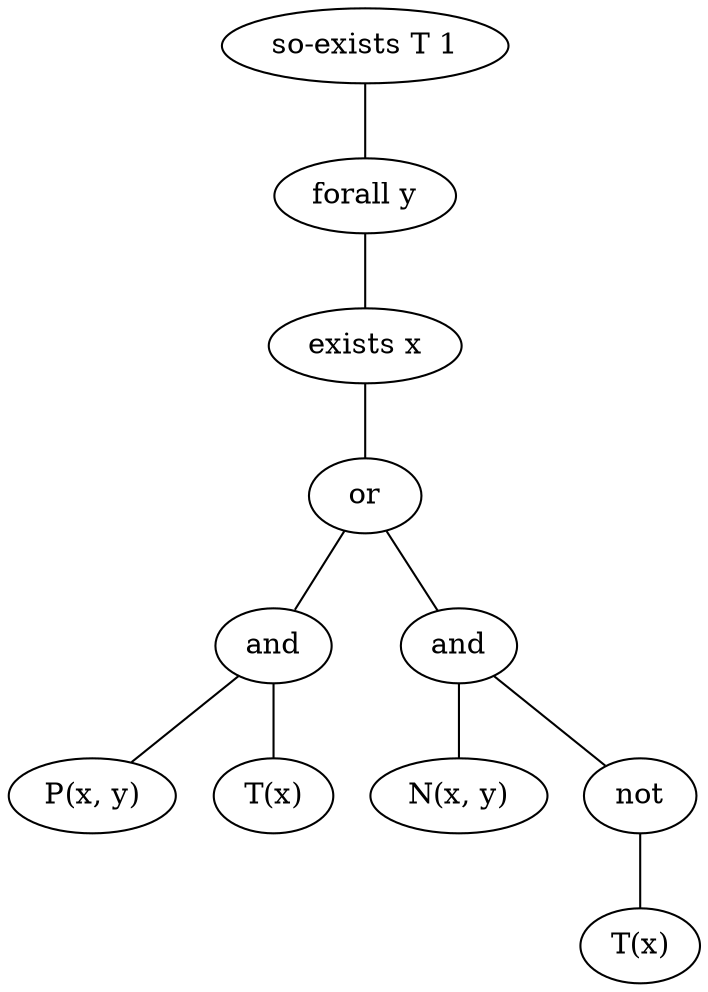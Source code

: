 graph G {
    node[shape=ellipse];

    "so-exists T 1" -- "forall y";
    "forall y" -- "exists x";
    "exists x" -- "or";
    "or" -- "and";
    "and" -- "P(x, y)";
    "and" -- "T(x)";
    "or" -- "and2";
    "and2" -- "N(x, y)";
    "and2" -- "not";
    "not" -- "T(x)2";


    "T(x)2" [label="T(x)"];
    "and2" [label="and"];
}
